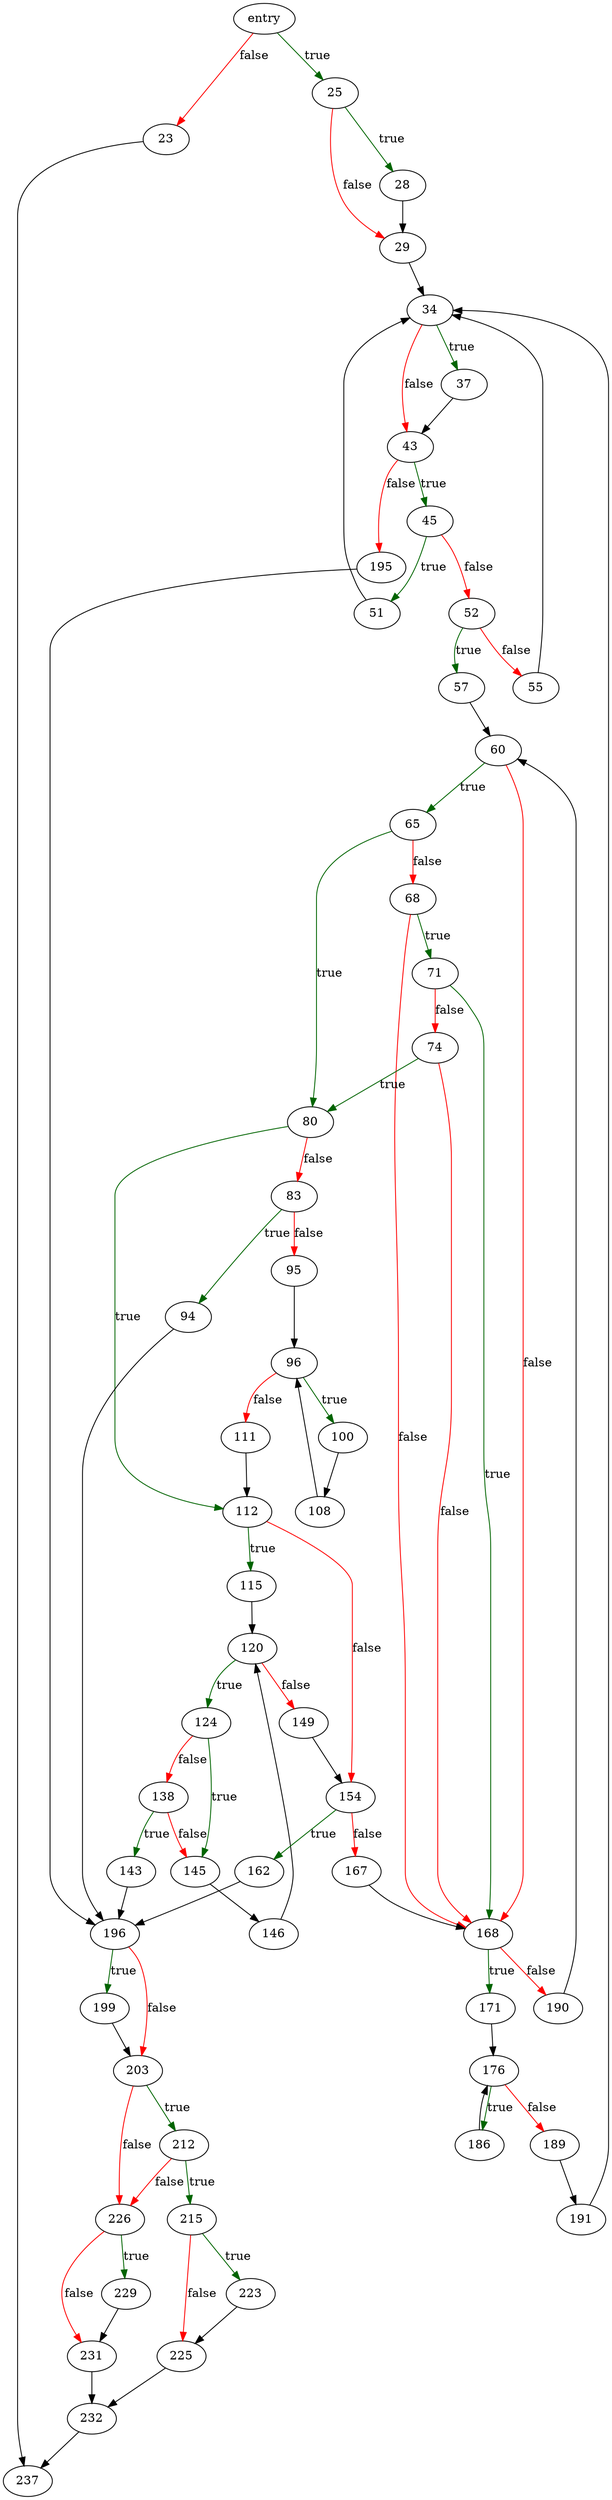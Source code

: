 digraph "sqlite3_exec" {
	// Node definitions.
	5 [label=entry];
	23;
	25;
	28;
	29;
	34;
	37;
	43;
	45;
	51;
	52;
	55;
	57;
	60;
	65;
	68;
	71;
	74;
	80;
	83;
	94;
	95;
	96;
	100;
	108;
	111;
	112;
	115;
	120;
	124;
	138;
	143;
	145;
	146;
	149;
	154;
	162;
	167;
	168;
	171;
	176;
	186;
	189;
	190;
	191;
	195;
	196;
	199;
	203;
	212;
	215;
	223;
	225;
	226;
	229;
	231;
	232;
	237;

	// Edge definitions.
	5 -> 23 [
		color=red
		label=false
	];
	5 -> 25 [
		color=darkgreen
		label=true
	];
	23 -> 237;
	25 -> 28 [
		color=darkgreen
		label=true
	];
	25 -> 29 [
		color=red
		label=false
	];
	28 -> 29;
	29 -> 34;
	34 -> 37 [
		color=darkgreen
		label=true
	];
	34 -> 43 [
		color=red
		label=false
	];
	37 -> 43;
	43 -> 45 [
		color=darkgreen
		label=true
	];
	43 -> 195 [
		color=red
		label=false
	];
	45 -> 51 [
		color=darkgreen
		label=true
	];
	45 -> 52 [
		color=red
		label=false
	];
	51 -> 34;
	52 -> 55 [
		color=red
		label=false
	];
	52 -> 57 [
		color=darkgreen
		label=true
	];
	55 -> 34;
	57 -> 60;
	60 -> 65 [
		color=darkgreen
		label=true
	];
	60 -> 168 [
		color=red
		label=false
	];
	65 -> 68 [
		color=red
		label=false
	];
	65 -> 80 [
		color=darkgreen
		label=true
	];
	68 -> 71 [
		color=darkgreen
		label=true
	];
	68 -> 168 [
		color=red
		label=false
	];
	71 -> 74 [
		color=red
		label=false
	];
	71 -> 168 [
		color=darkgreen
		label=true
	];
	74 -> 80 [
		color=darkgreen
		label=true
	];
	74 -> 168 [
		color=red
		label=false
	];
	80 -> 83 [
		color=red
		label=false
	];
	80 -> 112 [
		color=darkgreen
		label=true
	];
	83 -> 94 [
		color=darkgreen
		label=true
	];
	83 -> 95 [
		color=red
		label=false
	];
	94 -> 196;
	95 -> 96;
	96 -> 100 [
		color=darkgreen
		label=true
	];
	96 -> 111 [
		color=red
		label=false
	];
	100 -> 108;
	108 -> 96;
	111 -> 112;
	112 -> 115 [
		color=darkgreen
		label=true
	];
	112 -> 154 [
		color=red
		label=false
	];
	115 -> 120;
	120 -> 124 [
		color=darkgreen
		label=true
	];
	120 -> 149 [
		color=red
		label=false
	];
	124 -> 138 [
		color=red
		label=false
	];
	124 -> 145 [
		color=darkgreen
		label=true
	];
	138 -> 143 [
		color=darkgreen
		label=true
	];
	138 -> 145 [
		color=red
		label=false
	];
	143 -> 196;
	145 -> 146;
	146 -> 120;
	149 -> 154;
	154 -> 162 [
		color=darkgreen
		label=true
	];
	154 -> 167 [
		color=red
		label=false
	];
	162 -> 196;
	167 -> 168;
	168 -> 171 [
		color=darkgreen
		label=true
	];
	168 -> 190 [
		color=red
		label=false
	];
	171 -> 176;
	176 -> 186 [
		color=darkgreen
		label=true
	];
	176 -> 189 [
		color=red
		label=false
	];
	186 -> 176;
	189 -> 191;
	190 -> 60;
	191 -> 34;
	195 -> 196;
	196 -> 199 [
		color=darkgreen
		label=true
	];
	196 -> 203 [
		color=red
		label=false
	];
	199 -> 203;
	203 -> 212 [
		color=darkgreen
		label=true
	];
	203 -> 226 [
		color=red
		label=false
	];
	212 -> 215 [
		color=darkgreen
		label=true
	];
	212 -> 226 [
		color=red
		label=false
	];
	215 -> 223 [
		color=darkgreen
		label=true
	];
	215 -> 225 [
		color=red
		label=false
	];
	223 -> 225;
	225 -> 232;
	226 -> 229 [
		color=darkgreen
		label=true
	];
	226 -> 231 [
		color=red
		label=false
	];
	229 -> 231;
	231 -> 232;
	232 -> 237;
}